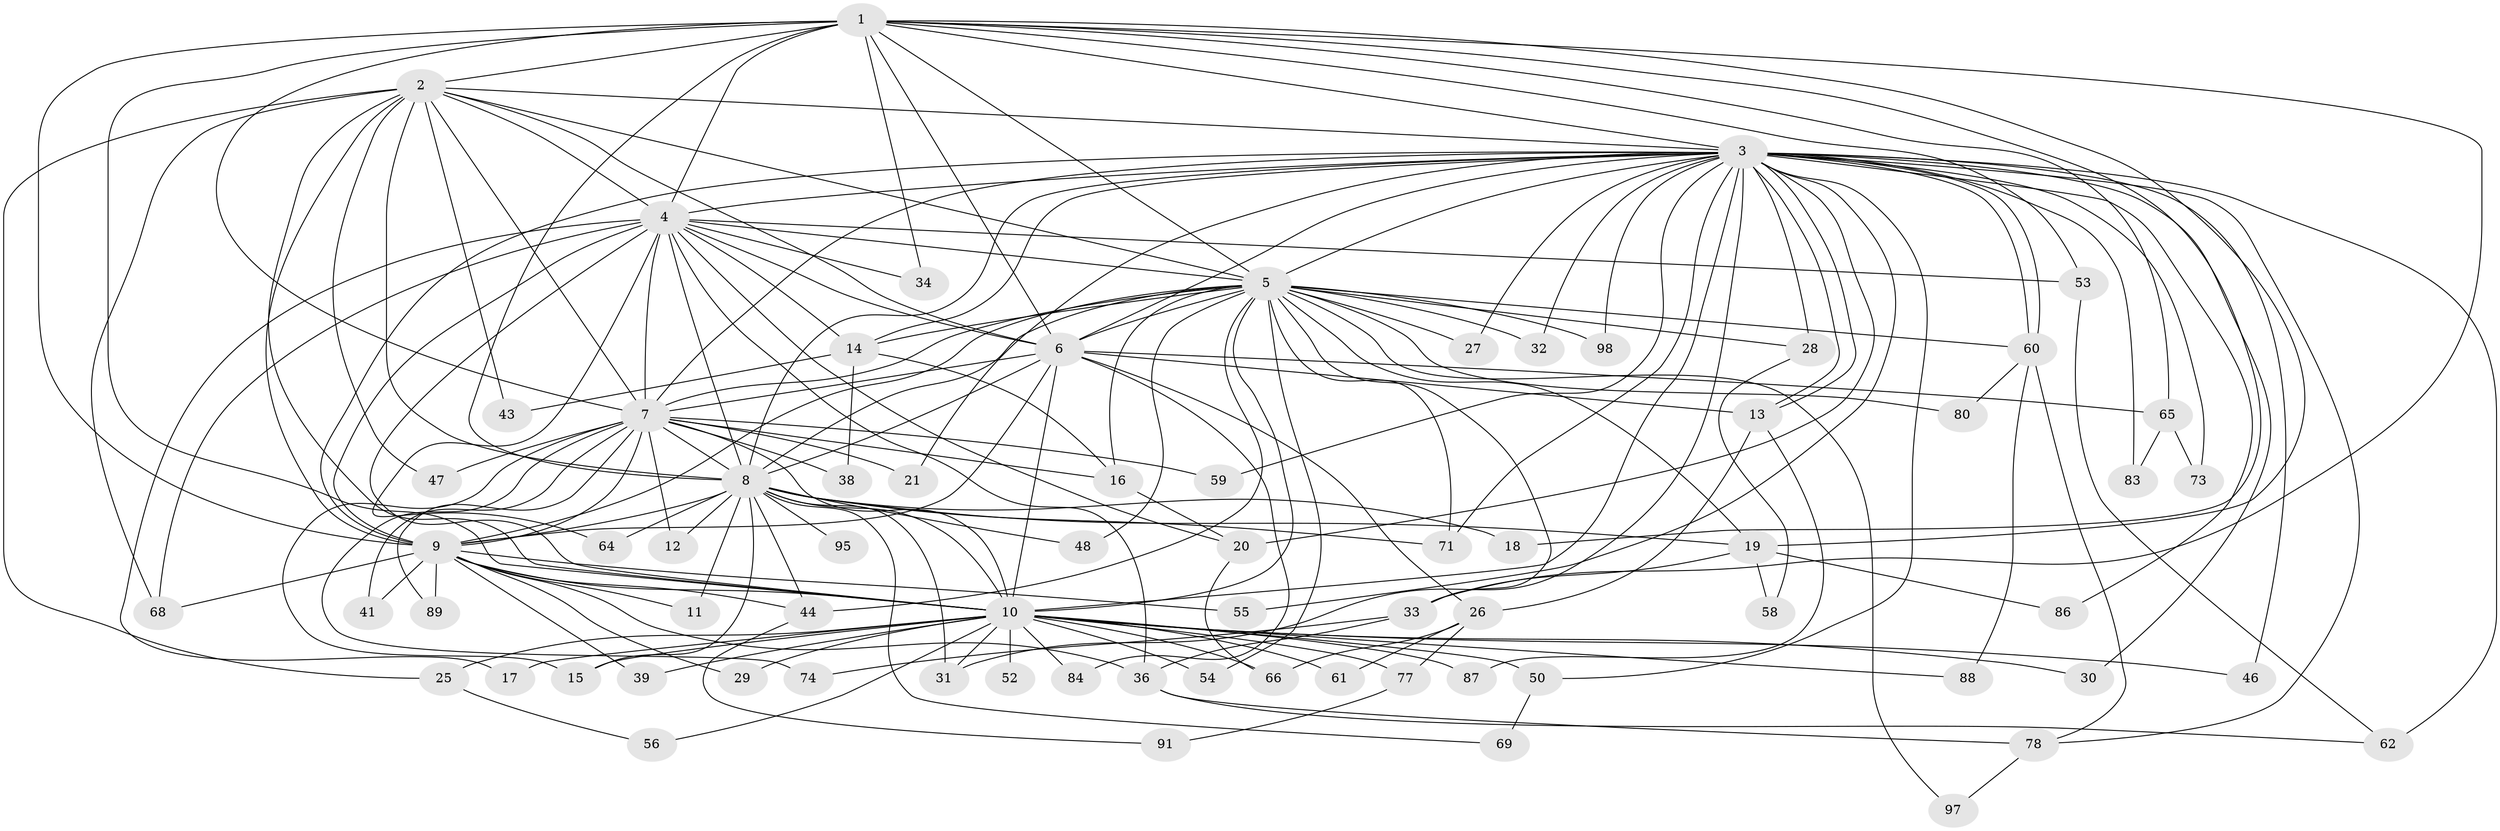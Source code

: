 // Generated by graph-tools (version 1.1) at 2025/23/03/03/25 07:23:47]
// undirected, 72 vertices, 183 edges
graph export_dot {
graph [start="1"]
  node [color=gray90,style=filled];
  1 [super="+22"];
  2 [super="+63"];
  3 [super="+82"];
  4 [super="+35"];
  5 [super="+79"];
  6 [super="+37"];
  7 [super="+51"];
  8 [super="+93"];
  9 [super="+23"];
  10 [super="+24"];
  11;
  12;
  13 [super="+42"];
  14 [super="+92"];
  15;
  16 [super="+57"];
  17;
  18;
  19 [super="+75"];
  20;
  21;
  25;
  26;
  27;
  28 [super="+40"];
  29;
  30;
  31 [super="+49"];
  32;
  33 [super="+70"];
  34;
  36 [super="+45"];
  38;
  39;
  41;
  43;
  44 [super="+72"];
  46;
  47;
  48;
  50 [super="+76"];
  52;
  53;
  54;
  55;
  56;
  58;
  59;
  60 [super="+67"];
  61;
  62 [super="+94"];
  64;
  65;
  66 [super="+96"];
  68 [super="+85"];
  69;
  71 [super="+90"];
  73;
  74;
  77;
  78 [super="+81"];
  80;
  83;
  84;
  86;
  87;
  88;
  89;
  91;
  95;
  97;
  98;
  1 -- 2;
  1 -- 3;
  1 -- 4;
  1 -- 5;
  1 -- 6;
  1 -- 7;
  1 -- 8 [weight=2];
  1 -- 9;
  1 -- 10;
  1 -- 18;
  1 -- 19;
  1 -- 33;
  1 -- 34;
  1 -- 53;
  1 -- 65;
  2 -- 3;
  2 -- 4;
  2 -- 5;
  2 -- 6;
  2 -- 7;
  2 -- 8 [weight=2];
  2 -- 9;
  2 -- 10;
  2 -- 25;
  2 -- 43;
  2 -- 47;
  2 -- 68;
  3 -- 4;
  3 -- 5 [weight=2];
  3 -- 6;
  3 -- 7;
  3 -- 8;
  3 -- 9;
  3 -- 10;
  3 -- 13;
  3 -- 13;
  3 -- 20;
  3 -- 21;
  3 -- 27;
  3 -- 28 [weight=2];
  3 -- 30;
  3 -- 31;
  3 -- 32;
  3 -- 46;
  3 -- 50;
  3 -- 55;
  3 -- 59;
  3 -- 60;
  3 -- 60;
  3 -- 62;
  3 -- 71;
  3 -- 73;
  3 -- 83;
  3 -- 98;
  3 -- 86;
  3 -- 14;
  3 -- 78;
  4 -- 5;
  4 -- 6;
  4 -- 7;
  4 -- 8;
  4 -- 9 [weight=2];
  4 -- 10;
  4 -- 14;
  4 -- 17;
  4 -- 34;
  4 -- 36;
  4 -- 53;
  4 -- 64;
  4 -- 68;
  4 -- 20;
  5 -- 6;
  5 -- 7;
  5 -- 8;
  5 -- 9;
  5 -- 10;
  5 -- 14;
  5 -- 27;
  5 -- 28 [weight=2];
  5 -- 32;
  5 -- 33;
  5 -- 48;
  5 -- 54;
  5 -- 71;
  5 -- 80;
  5 -- 97;
  5 -- 98;
  5 -- 60;
  5 -- 19;
  5 -- 16;
  5 -- 44;
  6 -- 7;
  6 -- 8 [weight=2];
  6 -- 9;
  6 -- 10;
  6 -- 26;
  6 -- 65;
  6 -- 84;
  6 -- 13;
  7 -- 8;
  7 -- 9;
  7 -- 10;
  7 -- 12;
  7 -- 16;
  7 -- 21;
  7 -- 38;
  7 -- 41;
  7 -- 47;
  7 -- 59;
  7 -- 74;
  7 -- 89;
  7 -- 15;
  8 -- 9;
  8 -- 10 [weight=2];
  8 -- 11;
  8 -- 12;
  8 -- 15;
  8 -- 18;
  8 -- 19;
  8 -- 44;
  8 -- 48;
  8 -- 64;
  8 -- 69;
  8 -- 95 [weight=2];
  8 -- 71;
  8 -- 31;
  9 -- 10;
  9 -- 11;
  9 -- 29;
  9 -- 39;
  9 -- 41;
  9 -- 44;
  9 -- 55;
  9 -- 68;
  9 -- 89;
  9 -- 36;
  10 -- 15;
  10 -- 17;
  10 -- 46;
  10 -- 52 [weight=2];
  10 -- 54;
  10 -- 56;
  10 -- 61;
  10 -- 84;
  10 -- 87;
  10 -- 88;
  10 -- 66;
  10 -- 39;
  10 -- 77;
  10 -- 50 [weight=2];
  10 -- 25;
  10 -- 29;
  10 -- 30;
  10 -- 31;
  13 -- 26;
  13 -- 87;
  14 -- 16;
  14 -- 38;
  14 -- 43;
  16 -- 20;
  19 -- 58;
  19 -- 86;
  19 -- 33;
  20 -- 66;
  25 -- 56;
  26 -- 61;
  26 -- 66;
  26 -- 77;
  28 -- 58;
  33 -- 36;
  33 -- 74;
  36 -- 78;
  36 -- 62;
  44 -- 91;
  50 -- 69;
  53 -- 62;
  60 -- 78;
  60 -- 88;
  60 -- 80;
  65 -- 73;
  65 -- 83;
  77 -- 91;
  78 -- 97;
}
